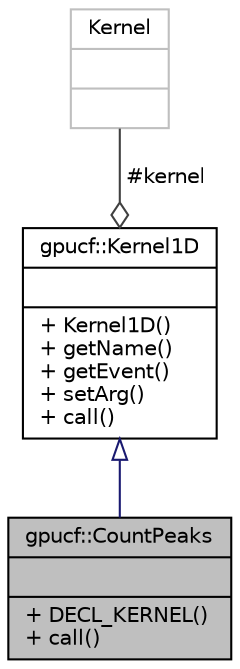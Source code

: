 digraph "gpucf::CountPeaks"
{
 // INTERACTIVE_SVG=YES
  bgcolor="transparent";
  edge [fontname="Helvetica",fontsize="10",labelfontname="Helvetica",labelfontsize="10"];
  node [fontname="Helvetica",fontsize="10",shape=record];
  Node1 [label="{gpucf::CountPeaks\n||+ DECL_KERNEL()\l+ call()\l}",height=0.2,width=0.4,color="black", fillcolor="grey75", style="filled", fontcolor="black"];
  Node2 -> Node1 [dir="back",color="midnightblue",fontsize="10",style="solid",arrowtail="onormal",fontname="Helvetica"];
  Node2 [label="{gpucf::Kernel1D\n||+ Kernel1D()\l+ getName()\l+ getEvent()\l+ setArg()\l+ call()\l}",height=0.2,width=0.4,color="black",URL="$d3/d20/classgpucf_1_1Kernel1D.html"];
  Node3 -> Node2 [color="grey25",fontsize="10",style="solid",label=" #kernel" ,arrowhead="odiamond",fontname="Helvetica"];
  Node3 [label="{Kernel\n||}",height=0.2,width=0.4,color="grey75"];
}
